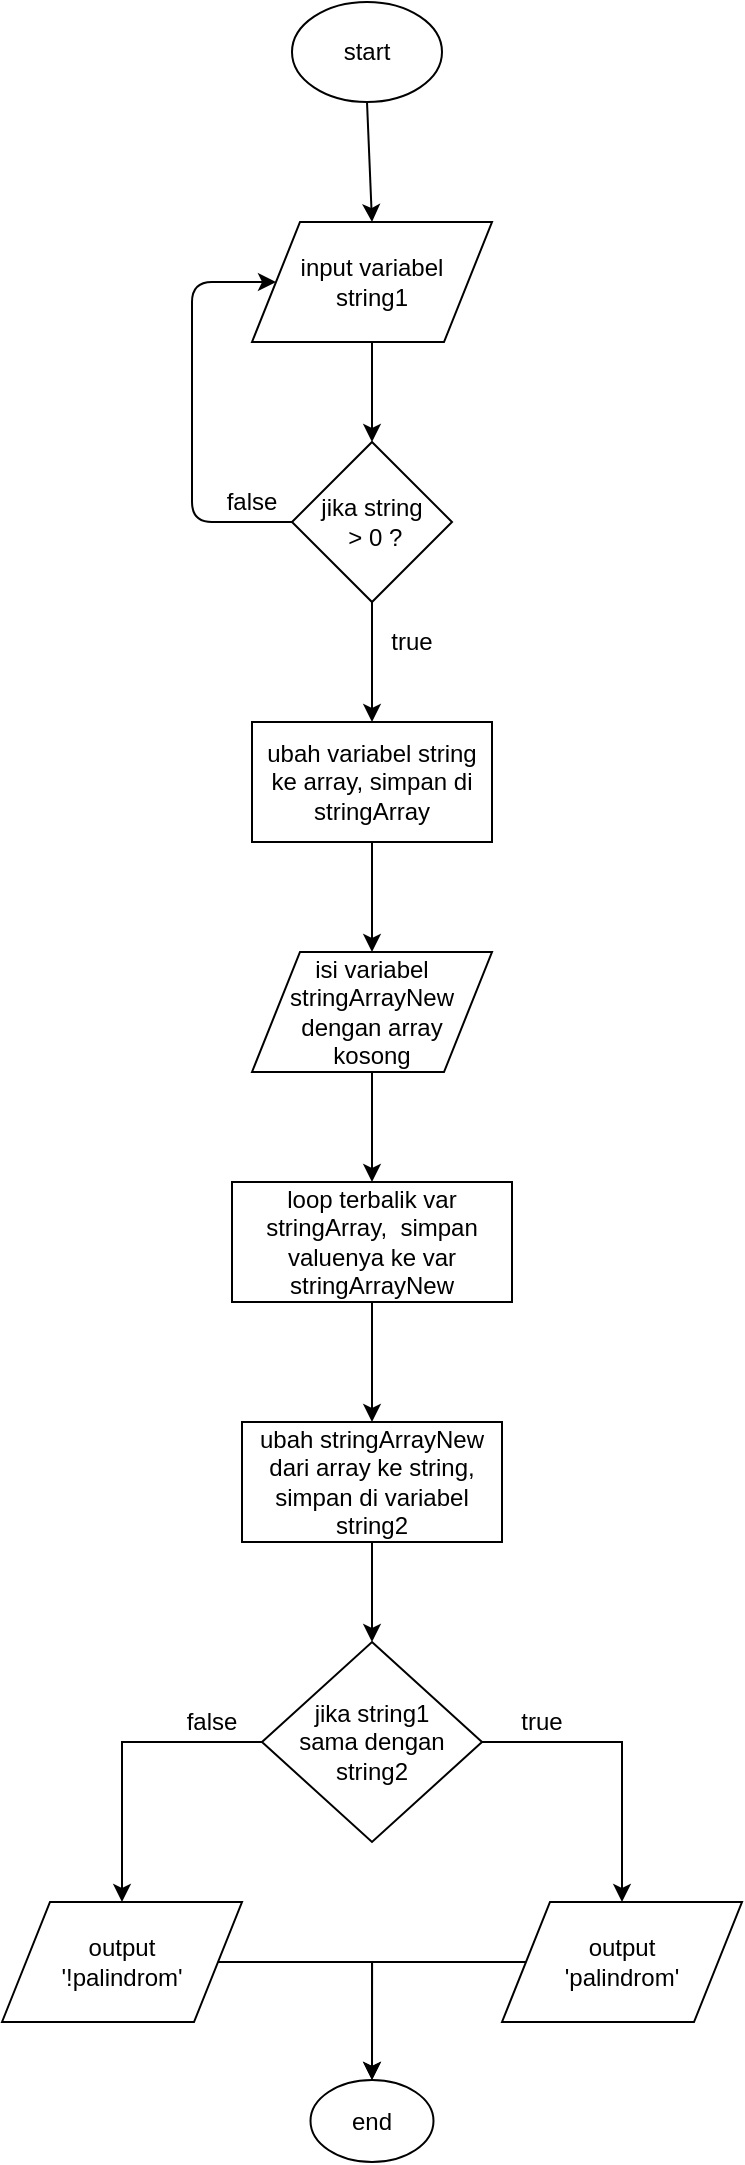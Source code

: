 <mxfile version="13.0.3" type="device"><diagram id="C5RBs43oDa-KdzZeNtuy" name="Page-1"><mxGraphModel dx="868" dy="551" grid="1" gridSize="10" guides="1" tooltips="1" connect="1" arrows="1" fold="1" page="1" pageScale="1" pageWidth="827" pageHeight="1169" math="0" shadow="0"><root><mxCell id="WIyWlLk6GJQsqaUBKTNV-0"/><mxCell id="WIyWlLk6GJQsqaUBKTNV-1" parent="WIyWlLk6GJQsqaUBKTNV-0"/><mxCell id="CvcWnYmjoeaGuB3ekhFf-1" value="start" style="ellipse;whiteSpace=wrap;html=1;" parent="WIyWlLk6GJQsqaUBKTNV-1" vertex="1"><mxGeometry x="370" y="50" width="75" height="50" as="geometry"/></mxCell><mxCell id="CvcWnYmjoeaGuB3ekhFf-8" style="edgeStyle=orthogonalEdgeStyle;rounded=0;orthogonalLoop=1;jettySize=auto;html=1;" parent="WIyWlLk6GJQsqaUBKTNV-1" source="CvcWnYmjoeaGuB3ekhFf-2" target="CvcWnYmjoeaGuB3ekhFf-6" edge="1"><mxGeometry relative="1" as="geometry"/></mxCell><mxCell id="CvcWnYmjoeaGuB3ekhFf-2" value="input variabel &lt;br&gt;string1" style="shape=parallelogram;perimeter=parallelogramPerimeter;whiteSpace=wrap;html=1;" parent="WIyWlLk6GJQsqaUBKTNV-1" vertex="1"><mxGeometry x="350" y="160" width="120" height="60" as="geometry"/></mxCell><mxCell id="CvcWnYmjoeaGuB3ekhFf-3" value="" style="endArrow=classic;html=1;exitX=0.5;exitY=1;exitDx=0;exitDy=0;entryX=0.5;entryY=0;entryDx=0;entryDy=0;" parent="WIyWlLk6GJQsqaUBKTNV-1" source="CvcWnYmjoeaGuB3ekhFf-1" target="CvcWnYmjoeaGuB3ekhFf-2" edge="1"><mxGeometry width="50" height="50" relative="1" as="geometry"><mxPoint x="200" y="170" as="sourcePoint"/><mxPoint x="250" y="120" as="targetPoint"/></mxGeometry></mxCell><mxCell id="CvcWnYmjoeaGuB3ekhFf-17" style="edgeStyle=orthogonalEdgeStyle;rounded=0;orthogonalLoop=1;jettySize=auto;html=1;" parent="WIyWlLk6GJQsqaUBKTNV-1" source="CvcWnYmjoeaGuB3ekhFf-4" target="CvcWnYmjoeaGuB3ekhFf-16" edge="1"><mxGeometry relative="1" as="geometry"/></mxCell><mxCell id="CvcWnYmjoeaGuB3ekhFf-4" value="ubah variabel string ke array, simpan di stringArray" style="rounded=0;whiteSpace=wrap;html=1;" parent="WIyWlLk6GJQsqaUBKTNV-1" vertex="1"><mxGeometry x="350" y="410" width="120" height="60" as="geometry"/></mxCell><mxCell id="CvcWnYmjoeaGuB3ekhFf-6" value="jika string&lt;br&gt;&amp;nbsp;&amp;gt; 0 ?" style="rhombus;whiteSpace=wrap;html=1;" parent="WIyWlLk6GJQsqaUBKTNV-1" vertex="1"><mxGeometry x="370" y="270" width="80" height="80" as="geometry"/></mxCell><mxCell id="CvcWnYmjoeaGuB3ekhFf-7" value="" style="endArrow=classic;html=1;exitX=0.5;exitY=1;exitDx=0;exitDy=0;entryX=0.5;entryY=0;entryDx=0;entryDy=0;" parent="WIyWlLk6GJQsqaUBKTNV-1" source="CvcWnYmjoeaGuB3ekhFf-6" target="CvcWnYmjoeaGuB3ekhFf-4" edge="1"><mxGeometry width="50" height="50" relative="1" as="geometry"><mxPoint x="210" y="340" as="sourcePoint"/><mxPoint x="260" y="290" as="targetPoint"/></mxGeometry></mxCell><mxCell id="CvcWnYmjoeaGuB3ekhFf-11" value="" style="endArrow=classic;html=1;exitX=0;exitY=0.5;exitDx=0;exitDy=0;entryX=0;entryY=0.5;entryDx=0;entryDy=0;" parent="WIyWlLk6GJQsqaUBKTNV-1" source="CvcWnYmjoeaGuB3ekhFf-6" target="CvcWnYmjoeaGuB3ekhFf-2" edge="1"><mxGeometry width="50" height="50" relative="1" as="geometry"><mxPoint x="190" y="340" as="sourcePoint"/><mxPoint x="240" y="290" as="targetPoint"/><Array as="points"><mxPoint x="320" y="310"/><mxPoint x="320" y="190"/></Array></mxGeometry></mxCell><mxCell id="CvcWnYmjoeaGuB3ekhFf-12" value="true" style="text;html=1;strokeColor=none;fillColor=none;align=center;verticalAlign=middle;whiteSpace=wrap;rounded=0;" parent="WIyWlLk6GJQsqaUBKTNV-1" vertex="1"><mxGeometry x="410" y="360" width="40" height="20" as="geometry"/></mxCell><mxCell id="CvcWnYmjoeaGuB3ekhFf-13" value="false" style="text;html=1;strokeColor=none;fillColor=none;align=center;verticalAlign=middle;whiteSpace=wrap;rounded=0;" parent="WIyWlLk6GJQsqaUBKTNV-1" vertex="1"><mxGeometry x="330" y="290" width="40" height="20" as="geometry"/></mxCell><mxCell id="CvcWnYmjoeaGuB3ekhFf-19" style="edgeStyle=orthogonalEdgeStyle;rounded=0;orthogonalLoop=1;jettySize=auto;html=1;entryX=0.5;entryY=0;entryDx=0;entryDy=0;" parent="WIyWlLk6GJQsqaUBKTNV-1" source="CvcWnYmjoeaGuB3ekhFf-16" target="CvcWnYmjoeaGuB3ekhFf-18" edge="1"><mxGeometry relative="1" as="geometry"/></mxCell><mxCell id="CvcWnYmjoeaGuB3ekhFf-16" value="isi variabel stringArrayNew dengan array &lt;br&gt;kosong" style="shape=parallelogram;perimeter=parallelogramPerimeter;whiteSpace=wrap;html=1;" parent="WIyWlLk6GJQsqaUBKTNV-1" vertex="1"><mxGeometry x="350" y="525" width="120" height="60" as="geometry"/></mxCell><mxCell id="CvcWnYmjoeaGuB3ekhFf-23" style="edgeStyle=orthogonalEdgeStyle;rounded=0;orthogonalLoop=1;jettySize=auto;html=1;" parent="WIyWlLk6GJQsqaUBKTNV-1" source="CvcWnYmjoeaGuB3ekhFf-18" target="CvcWnYmjoeaGuB3ekhFf-21" edge="1"><mxGeometry relative="1" as="geometry"/></mxCell><mxCell id="CvcWnYmjoeaGuB3ekhFf-18" value="loop terbalik var stringArray,&amp;nbsp; simpan valuenya ke var stringArrayNew" style="rounded=0;whiteSpace=wrap;html=1;" parent="WIyWlLk6GJQsqaUBKTNV-1" vertex="1"><mxGeometry x="340" y="640" width="140" height="60" as="geometry"/></mxCell><mxCell id="CvcWnYmjoeaGuB3ekhFf-25" style="edgeStyle=orthogonalEdgeStyle;rounded=0;orthogonalLoop=1;jettySize=auto;html=1;" parent="WIyWlLk6GJQsqaUBKTNV-1" source="CvcWnYmjoeaGuB3ekhFf-21" target="CvcWnYmjoeaGuB3ekhFf-24" edge="1"><mxGeometry relative="1" as="geometry"/></mxCell><mxCell id="CvcWnYmjoeaGuB3ekhFf-21" value="ubah stringArrayNew dari array ke string, simpan di variabel string2" style="rounded=0;whiteSpace=wrap;html=1;" parent="WIyWlLk6GJQsqaUBKTNV-1" vertex="1"><mxGeometry x="345" y="760" width="130" height="60" as="geometry"/></mxCell><mxCell id="CvcWnYmjoeaGuB3ekhFf-28" style="edgeStyle=orthogonalEdgeStyle;rounded=0;orthogonalLoop=1;jettySize=auto;html=1;" parent="WIyWlLk6GJQsqaUBKTNV-1" source="CvcWnYmjoeaGuB3ekhFf-24" target="CvcWnYmjoeaGuB3ekhFf-26" edge="1"><mxGeometry relative="1" as="geometry"/></mxCell><mxCell id="CvcWnYmjoeaGuB3ekhFf-29" style="edgeStyle=orthogonalEdgeStyle;rounded=0;orthogonalLoop=1;jettySize=auto;html=1;entryX=0.5;entryY=0;entryDx=0;entryDy=0;" parent="WIyWlLk6GJQsqaUBKTNV-1" source="CvcWnYmjoeaGuB3ekhFf-24" target="CvcWnYmjoeaGuB3ekhFf-27" edge="1"><mxGeometry relative="1" as="geometry"/></mxCell><mxCell id="CvcWnYmjoeaGuB3ekhFf-24" value="jika string1 &lt;br&gt;sama dengan &lt;br&gt;string2" style="rhombus;whiteSpace=wrap;html=1;" parent="WIyWlLk6GJQsqaUBKTNV-1" vertex="1"><mxGeometry x="355" y="870" width="110" height="100" as="geometry"/></mxCell><mxCell id="CvcWnYmjoeaGuB3ekhFf-32" style="edgeStyle=orthogonalEdgeStyle;rounded=0;orthogonalLoop=1;jettySize=auto;html=1;entryX=0.5;entryY=0;entryDx=0;entryDy=0;" parent="WIyWlLk6GJQsqaUBKTNV-1" source="CvcWnYmjoeaGuB3ekhFf-26" target="CvcWnYmjoeaGuB3ekhFf-30" edge="1"><mxGeometry relative="1" as="geometry"/></mxCell><mxCell id="CvcWnYmjoeaGuB3ekhFf-26" value="output &lt;br&gt;'palindrom'" style="shape=parallelogram;perimeter=parallelogramPerimeter;whiteSpace=wrap;html=1;" parent="WIyWlLk6GJQsqaUBKTNV-1" vertex="1"><mxGeometry x="475" y="1000" width="120" height="60" as="geometry"/></mxCell><mxCell id="CvcWnYmjoeaGuB3ekhFf-31" style="edgeStyle=orthogonalEdgeStyle;rounded=0;orthogonalLoop=1;jettySize=auto;html=1;" parent="WIyWlLk6GJQsqaUBKTNV-1" source="CvcWnYmjoeaGuB3ekhFf-27" target="CvcWnYmjoeaGuB3ekhFf-30" edge="1"><mxGeometry relative="1" as="geometry"/></mxCell><mxCell id="CvcWnYmjoeaGuB3ekhFf-27" value="output &lt;br&gt;'!palindrom'" style="shape=parallelogram;perimeter=parallelogramPerimeter;whiteSpace=wrap;html=1;" parent="WIyWlLk6GJQsqaUBKTNV-1" vertex="1"><mxGeometry x="225" y="1000" width="120" height="60" as="geometry"/></mxCell><mxCell id="CvcWnYmjoeaGuB3ekhFf-30" value="end" style="ellipse;whiteSpace=wrap;html=1;" parent="WIyWlLk6GJQsqaUBKTNV-1" vertex="1"><mxGeometry x="379.25" y="1089" width="61.5" height="41" as="geometry"/></mxCell><mxCell id="dBgkpvqAtq-BXrytk1cn-0" value="true" style="text;html=1;strokeColor=none;fillColor=none;align=center;verticalAlign=middle;whiteSpace=wrap;rounded=0;" vertex="1" parent="WIyWlLk6GJQsqaUBKTNV-1"><mxGeometry x="475" y="900" width="40" height="20" as="geometry"/></mxCell><mxCell id="dBgkpvqAtq-BXrytk1cn-1" value="false" style="text;html=1;strokeColor=none;fillColor=none;align=center;verticalAlign=middle;whiteSpace=wrap;rounded=0;" vertex="1" parent="WIyWlLk6GJQsqaUBKTNV-1"><mxGeometry x="310" y="900" width="40" height="20" as="geometry"/></mxCell></root></mxGraphModel></diagram></mxfile>
